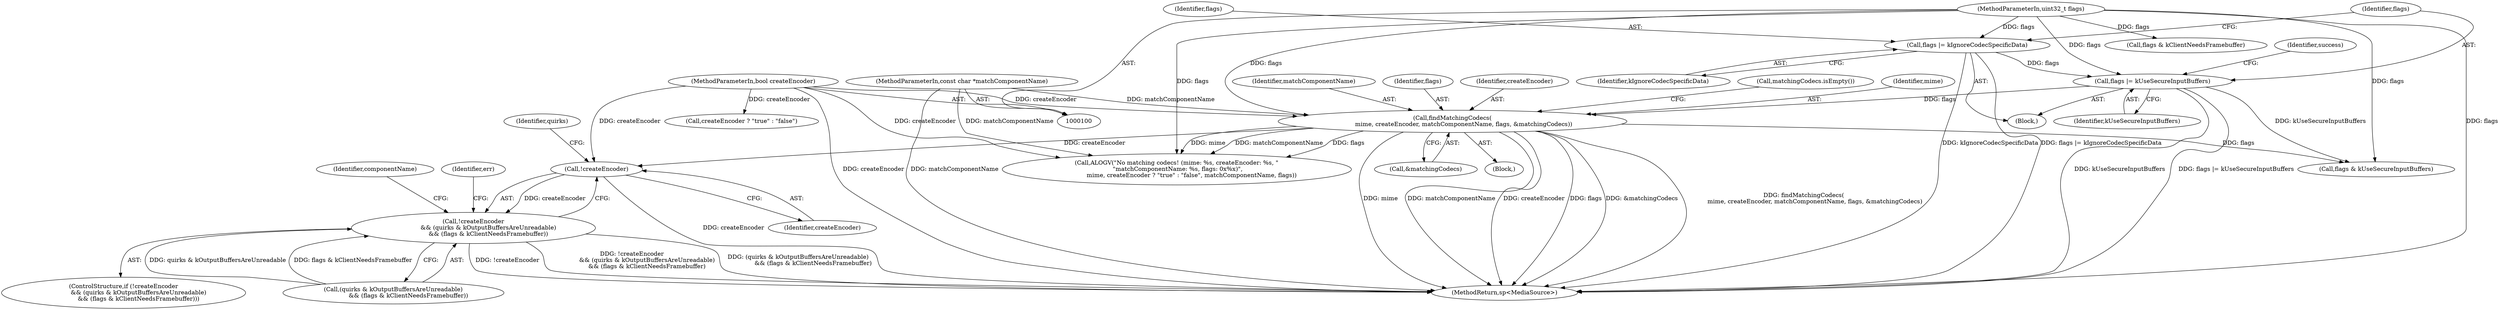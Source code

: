digraph "0_Android_0bb5ced60304da7f61478ffd359e7ba65d72f181_0@API" {
"1000227" [label="(Call,!createEncoder)"];
"1000135" [label="(Call,findMatchingCodecs(\n            mime, createEncoder, matchComponentName, flags, &matchingCodecs))"];
"1000103" [label="(MethodParameterIn,bool createEncoder)"];
"1000105" [label="(MethodParameterIn,const char *matchComponentName)"];
"1000121" [label="(Call,flags |= kUseSecureInputBuffers)"];
"1000118" [label="(Call,flags |= kIgnoreCodecSpecificData)"];
"1000106" [label="(MethodParameterIn,uint32_t flags)"];
"1000226" [label="(Call,!createEncoder\n                && (quirks & kOutputBuffersAreUnreadable)\n                && (flags & kClientNeedsFramebuffer))"];
"1000139" [label="(Identifier,flags)"];
"1000122" [label="(Identifier,flags)"];
"1000137" [label="(Identifier,createEncoder)"];
"1000143" [label="(Call,matchingCodecs.isEmpty())"];
"1000249" [label="(Identifier,err)"];
"1000225" [label="(ControlStructure,if (!createEncoder\n                && (quirks & kOutputBuffersAreUnreadable)\n                && (flags & kClientNeedsFramebuffer)))"];
"1000117" [label="(Block,)"];
"1000140" [label="(Call,&matchingCodecs)"];
"1000286" [label="(MethodReturn,sp<MediaSource>)"];
"1000120" [label="(Identifier,kIgnoreCodecSpecificData)"];
"1000190" [label="(Call,flags & kUseSecureInputBuffers)"];
"1000119" [label="(Identifier,flags)"];
"1000118" [label="(Call,flags |= kIgnoreCodecSpecificData)"];
"1000136" [label="(Identifier,mime)"];
"1000138" [label="(Identifier,matchComponentName)"];
"1000135" [label="(Call,findMatchingCodecs(\n            mime, createEncoder, matchComponentName, flags, &matchingCodecs))"];
"1000148" [label="(Call,createEncoder ? \"true\" : \"false\")"];
"1000108" [label="(Block,)"];
"1000229" [label="(Call,(quirks & kOutputBuffersAreUnreadable)\n                && (flags & kClientNeedsFramebuffer))"];
"1000127" [label="(Identifier,success)"];
"1000103" [label="(MethodParameterIn,bool createEncoder)"];
"1000106" [label="(MethodParameterIn,uint32_t flags)"];
"1000228" [label="(Identifier,createEncoder)"];
"1000233" [label="(Call,flags & kClientNeedsFramebuffer)"];
"1000226" [label="(Call,!createEncoder\n                && (quirks & kOutputBuffersAreUnreadable)\n                && (flags & kClientNeedsFramebuffer))"];
"1000231" [label="(Identifier,quirks)"];
"1000145" [label="(Call,ALOGV(\"No matching codecs! (mime: %s, createEncoder: %s, \"\n \"matchComponentName: %s, flags: 0x%x)\",\n                mime, createEncoder ? \"true\" : \"false\", matchComponentName, flags))"];
"1000105" [label="(MethodParameterIn,const char *matchComponentName)"];
"1000121" [label="(Call,flags |= kUseSecureInputBuffers)"];
"1000239" [label="(Identifier,componentName)"];
"1000123" [label="(Identifier,kUseSecureInputBuffers)"];
"1000227" [label="(Call,!createEncoder)"];
"1000227" -> "1000226"  [label="AST: "];
"1000227" -> "1000228"  [label="CFG: "];
"1000228" -> "1000227"  [label="AST: "];
"1000231" -> "1000227"  [label="CFG: "];
"1000226" -> "1000227"  [label="CFG: "];
"1000227" -> "1000286"  [label="DDG: createEncoder"];
"1000227" -> "1000226"  [label="DDG: createEncoder"];
"1000135" -> "1000227"  [label="DDG: createEncoder"];
"1000103" -> "1000227"  [label="DDG: createEncoder"];
"1000135" -> "1000108"  [label="AST: "];
"1000135" -> "1000140"  [label="CFG: "];
"1000136" -> "1000135"  [label="AST: "];
"1000137" -> "1000135"  [label="AST: "];
"1000138" -> "1000135"  [label="AST: "];
"1000139" -> "1000135"  [label="AST: "];
"1000140" -> "1000135"  [label="AST: "];
"1000143" -> "1000135"  [label="CFG: "];
"1000135" -> "1000286"  [label="DDG: flags"];
"1000135" -> "1000286"  [label="DDG: &matchingCodecs"];
"1000135" -> "1000286"  [label="DDG: findMatchingCodecs(\n            mime, createEncoder, matchComponentName, flags, &matchingCodecs)"];
"1000135" -> "1000286"  [label="DDG: mime"];
"1000135" -> "1000286"  [label="DDG: matchComponentName"];
"1000135" -> "1000286"  [label="DDG: createEncoder"];
"1000103" -> "1000135"  [label="DDG: createEncoder"];
"1000105" -> "1000135"  [label="DDG: matchComponentName"];
"1000121" -> "1000135"  [label="DDG: flags"];
"1000106" -> "1000135"  [label="DDG: flags"];
"1000135" -> "1000145"  [label="DDG: mime"];
"1000135" -> "1000145"  [label="DDG: matchComponentName"];
"1000135" -> "1000145"  [label="DDG: flags"];
"1000135" -> "1000190"  [label="DDG: flags"];
"1000103" -> "1000100"  [label="AST: "];
"1000103" -> "1000286"  [label="DDG: createEncoder"];
"1000103" -> "1000145"  [label="DDG: createEncoder"];
"1000103" -> "1000148"  [label="DDG: createEncoder"];
"1000105" -> "1000100"  [label="AST: "];
"1000105" -> "1000286"  [label="DDG: matchComponentName"];
"1000105" -> "1000145"  [label="DDG: matchComponentName"];
"1000121" -> "1000117"  [label="AST: "];
"1000121" -> "1000123"  [label="CFG: "];
"1000122" -> "1000121"  [label="AST: "];
"1000123" -> "1000121"  [label="AST: "];
"1000127" -> "1000121"  [label="CFG: "];
"1000121" -> "1000286"  [label="DDG: kUseSecureInputBuffers"];
"1000121" -> "1000286"  [label="DDG: flags |= kUseSecureInputBuffers"];
"1000118" -> "1000121"  [label="DDG: flags"];
"1000106" -> "1000121"  [label="DDG: flags"];
"1000121" -> "1000190"  [label="DDG: kUseSecureInputBuffers"];
"1000118" -> "1000117"  [label="AST: "];
"1000118" -> "1000120"  [label="CFG: "];
"1000119" -> "1000118"  [label="AST: "];
"1000120" -> "1000118"  [label="AST: "];
"1000122" -> "1000118"  [label="CFG: "];
"1000118" -> "1000286"  [label="DDG: flags |= kIgnoreCodecSpecificData"];
"1000118" -> "1000286"  [label="DDG: kIgnoreCodecSpecificData"];
"1000106" -> "1000118"  [label="DDG: flags"];
"1000106" -> "1000100"  [label="AST: "];
"1000106" -> "1000286"  [label="DDG: flags"];
"1000106" -> "1000145"  [label="DDG: flags"];
"1000106" -> "1000190"  [label="DDG: flags"];
"1000106" -> "1000233"  [label="DDG: flags"];
"1000226" -> "1000225"  [label="AST: "];
"1000226" -> "1000229"  [label="CFG: "];
"1000229" -> "1000226"  [label="AST: "];
"1000239" -> "1000226"  [label="CFG: "];
"1000249" -> "1000226"  [label="CFG: "];
"1000226" -> "1000286"  [label="DDG: !createEncoder"];
"1000226" -> "1000286"  [label="DDG: !createEncoder\n                && (quirks & kOutputBuffersAreUnreadable)\n                && (flags & kClientNeedsFramebuffer)"];
"1000226" -> "1000286"  [label="DDG: (quirks & kOutputBuffersAreUnreadable)\n                && (flags & kClientNeedsFramebuffer)"];
"1000229" -> "1000226"  [label="DDG: quirks & kOutputBuffersAreUnreadable"];
"1000229" -> "1000226"  [label="DDG: flags & kClientNeedsFramebuffer"];
}
